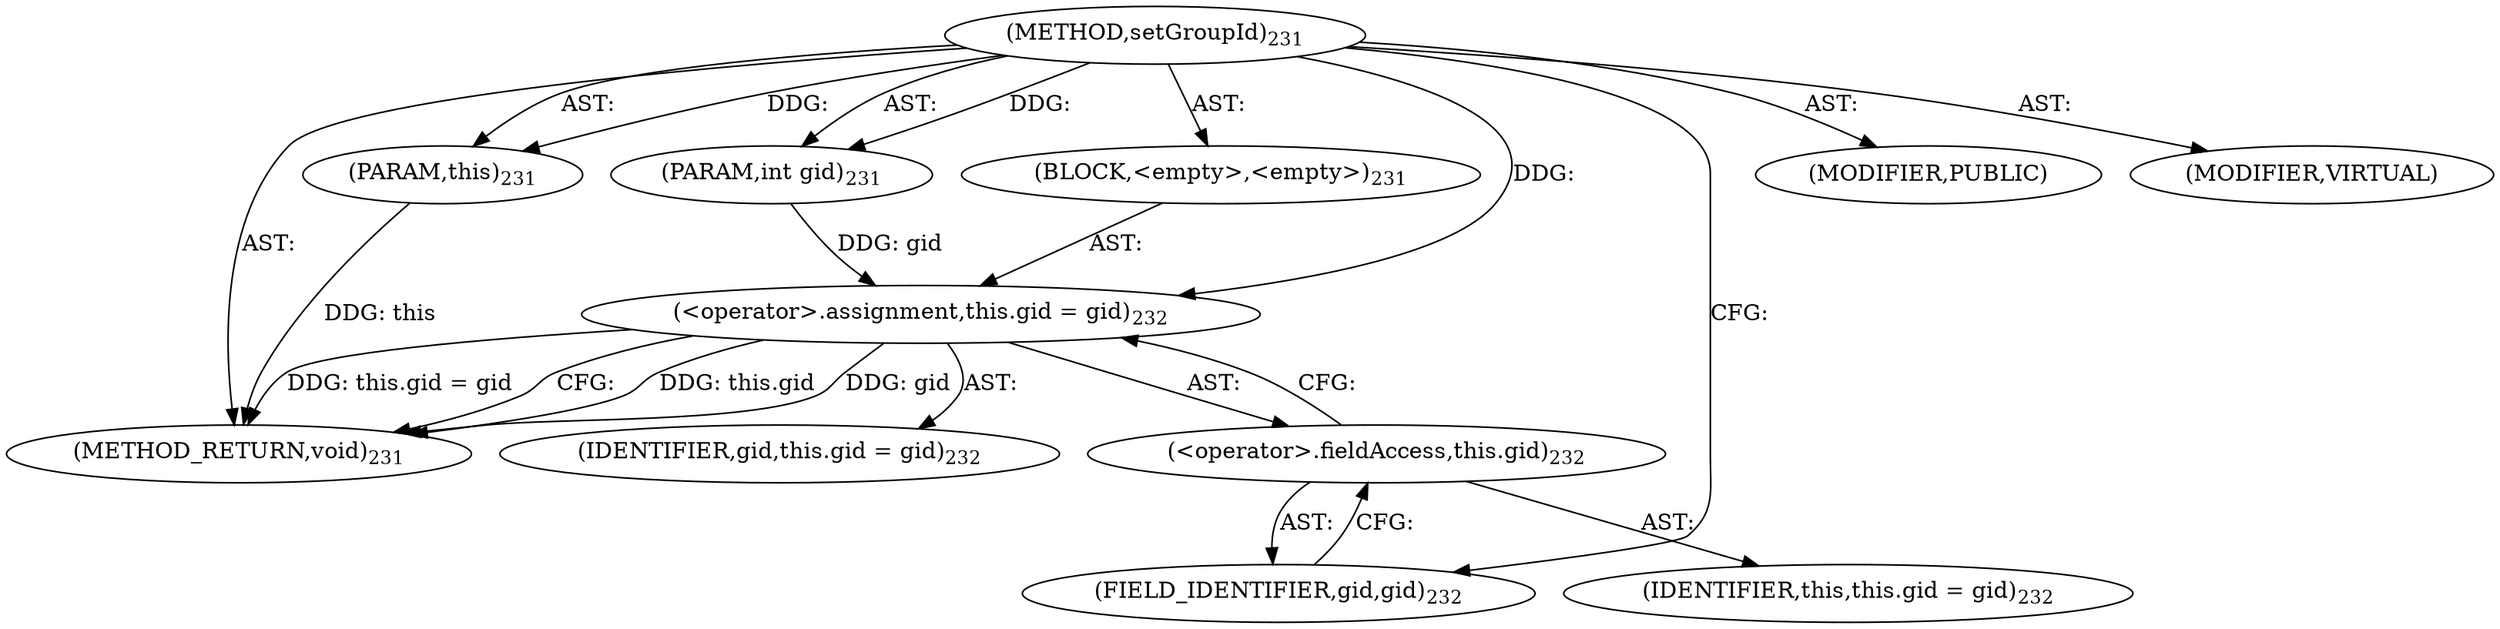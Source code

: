 digraph "setGroupId" {  
"111669149704" [label = <(METHOD,setGroupId)<SUB>231</SUB>> ]
"115964116997" [label = <(PARAM,this)<SUB>231</SUB>> ]
"115964117009" [label = <(PARAM,int gid)<SUB>231</SUB>> ]
"25769803790" [label = <(BLOCK,&lt;empty&gt;,&lt;empty&gt;)<SUB>231</SUB>> ]
"30064771156" [label = <(&lt;operator&gt;.assignment,this.gid = gid)<SUB>232</SUB>> ]
"30064771157" [label = <(&lt;operator&gt;.fieldAccess,this.gid)<SUB>232</SUB>> ]
"68719476745" [label = <(IDENTIFIER,this,this.gid = gid)<SUB>232</SUB>> ]
"55834574866" [label = <(FIELD_IDENTIFIER,gid,gid)<SUB>232</SUB>> ]
"68719476814" [label = <(IDENTIFIER,gid,this.gid = gid)<SUB>232</SUB>> ]
"133143986200" [label = <(MODIFIER,PUBLIC)> ]
"133143986201" [label = <(MODIFIER,VIRTUAL)> ]
"128849018888" [label = <(METHOD_RETURN,void)<SUB>231</SUB>> ]
  "111669149704" -> "115964116997"  [ label = "AST: "] 
  "111669149704" -> "115964117009"  [ label = "AST: "] 
  "111669149704" -> "25769803790"  [ label = "AST: "] 
  "111669149704" -> "133143986200"  [ label = "AST: "] 
  "111669149704" -> "133143986201"  [ label = "AST: "] 
  "111669149704" -> "128849018888"  [ label = "AST: "] 
  "25769803790" -> "30064771156"  [ label = "AST: "] 
  "30064771156" -> "30064771157"  [ label = "AST: "] 
  "30064771156" -> "68719476814"  [ label = "AST: "] 
  "30064771157" -> "68719476745"  [ label = "AST: "] 
  "30064771157" -> "55834574866"  [ label = "AST: "] 
  "30064771156" -> "128849018888"  [ label = "CFG: "] 
  "30064771157" -> "30064771156"  [ label = "CFG: "] 
  "55834574866" -> "30064771157"  [ label = "CFG: "] 
  "111669149704" -> "55834574866"  [ label = "CFG: "] 
  "115964116997" -> "128849018888"  [ label = "DDG: this"] 
  "30064771156" -> "128849018888"  [ label = "DDG: this.gid"] 
  "30064771156" -> "128849018888"  [ label = "DDG: gid"] 
  "30064771156" -> "128849018888"  [ label = "DDG: this.gid = gid"] 
  "111669149704" -> "115964116997"  [ label = "DDG: "] 
  "111669149704" -> "115964117009"  [ label = "DDG: "] 
  "115964117009" -> "30064771156"  [ label = "DDG: gid"] 
  "111669149704" -> "30064771156"  [ label = "DDG: "] 
}
